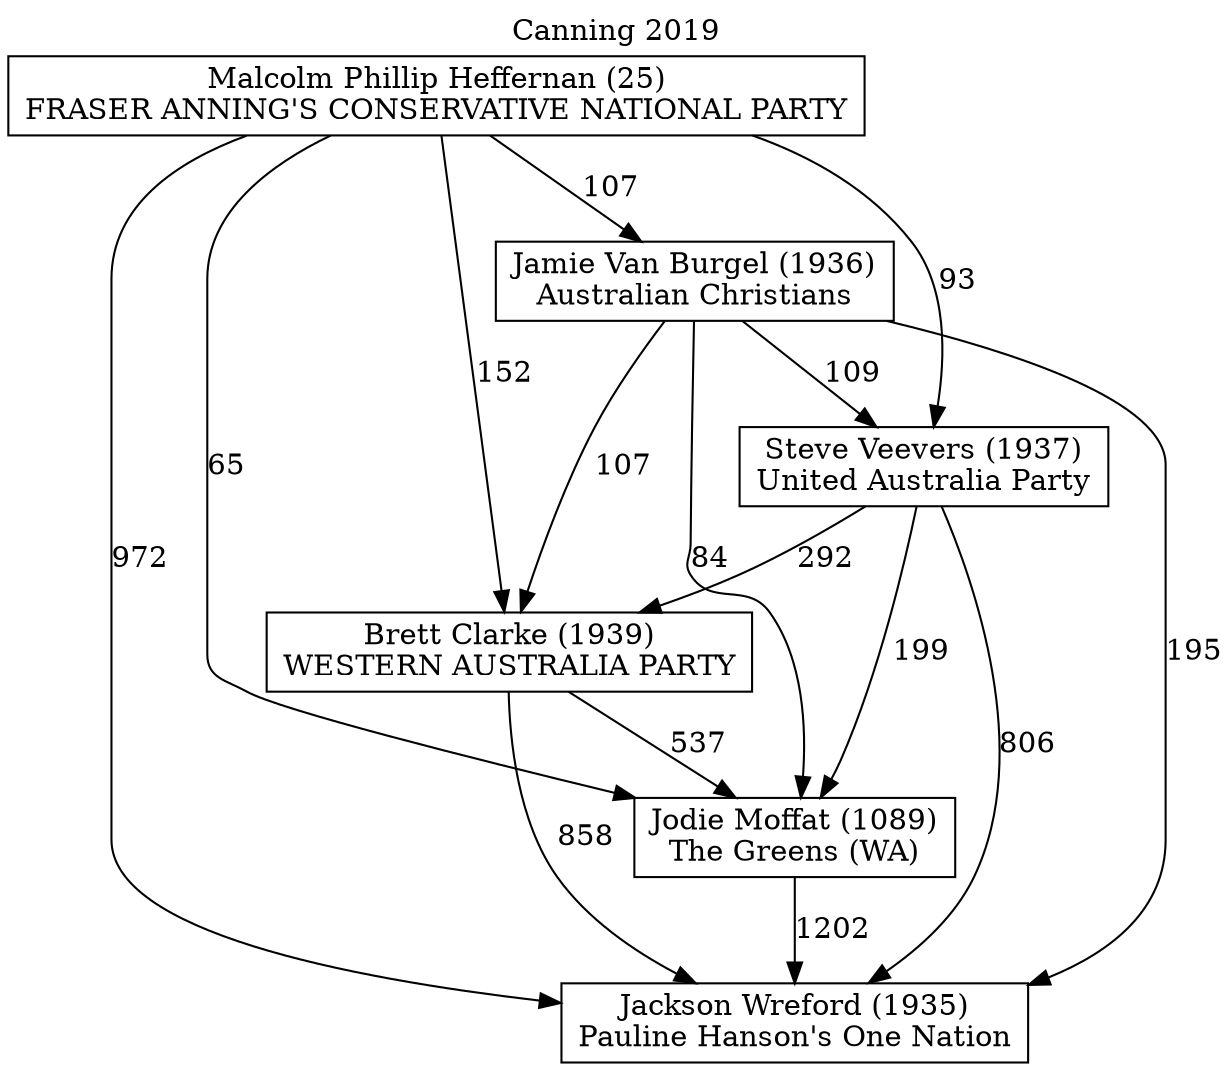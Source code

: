 // House preference flow
digraph "Jackson Wreford (1935)_Canning_2019" {
	graph [label="Canning 2019" labelloc=t mclimit=2]
	node [shape=box]
	"Jackson Wreford (1935)" [label="Jackson Wreford (1935)
Pauline Hanson's One Nation"]
	"Jodie Moffat (1089)" [label="Jodie Moffat (1089)
The Greens (WA)"]
	"Brett Clarke (1939)" [label="Brett Clarke (1939)
WESTERN AUSTRALIA PARTY"]
	"Steve Veevers (1937)" [label="Steve Veevers (1937)
United Australia Party"]
	"Jamie Van Burgel (1936)" [label="Jamie Van Burgel (1936)
Australian Christians"]
	"Malcolm Phillip Heffernan (25)" [label="Malcolm Phillip Heffernan (25)
FRASER ANNING'S CONSERVATIVE NATIONAL PARTY"]
	"Jodie Moffat (1089)" -> "Jackson Wreford (1935)" [label=1202]
	"Brett Clarke (1939)" -> "Jodie Moffat (1089)" [label=537]
	"Steve Veevers (1937)" -> "Brett Clarke (1939)" [label=292]
	"Jamie Van Burgel (1936)" -> "Steve Veevers (1937)" [label=109]
	"Malcolm Phillip Heffernan (25)" -> "Jamie Van Burgel (1936)" [label=107]
	"Brett Clarke (1939)" -> "Jackson Wreford (1935)" [label=858]
	"Steve Veevers (1937)" -> "Jackson Wreford (1935)" [label=806]
	"Jamie Van Burgel (1936)" -> "Jackson Wreford (1935)" [label=195]
	"Malcolm Phillip Heffernan (25)" -> "Jackson Wreford (1935)" [label=972]
	"Malcolm Phillip Heffernan (25)" -> "Steve Veevers (1937)" [label=93]
	"Jamie Van Burgel (1936)" -> "Brett Clarke (1939)" [label=107]
	"Malcolm Phillip Heffernan (25)" -> "Brett Clarke (1939)" [label=152]
	"Steve Veevers (1937)" -> "Jodie Moffat (1089)" [label=199]
	"Jamie Van Burgel (1936)" -> "Jodie Moffat (1089)" [label=84]
	"Malcolm Phillip Heffernan (25)" -> "Jodie Moffat (1089)" [label=65]
}

